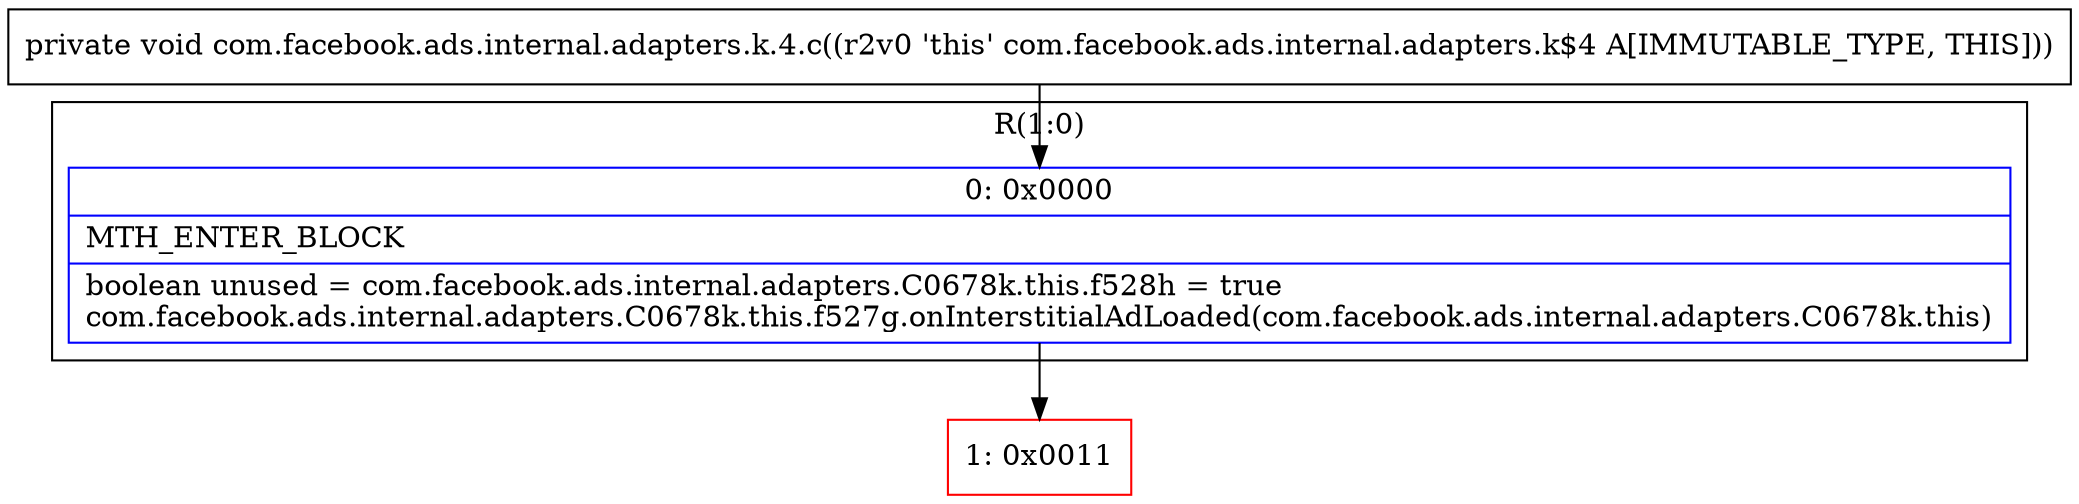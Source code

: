 digraph "CFG forcom.facebook.ads.internal.adapters.k.4.c()V" {
subgraph cluster_Region_570150387 {
label = "R(1:0)";
node [shape=record,color=blue];
Node_0 [shape=record,label="{0\:\ 0x0000|MTH_ENTER_BLOCK\l|boolean unused = com.facebook.ads.internal.adapters.C0678k.this.f528h = true\lcom.facebook.ads.internal.adapters.C0678k.this.f527g.onInterstitialAdLoaded(com.facebook.ads.internal.adapters.C0678k.this)\l}"];
}
Node_1 [shape=record,color=red,label="{1\:\ 0x0011}"];
MethodNode[shape=record,label="{private void com.facebook.ads.internal.adapters.k.4.c((r2v0 'this' com.facebook.ads.internal.adapters.k$4 A[IMMUTABLE_TYPE, THIS])) }"];
MethodNode -> Node_0;
Node_0 -> Node_1;
}

